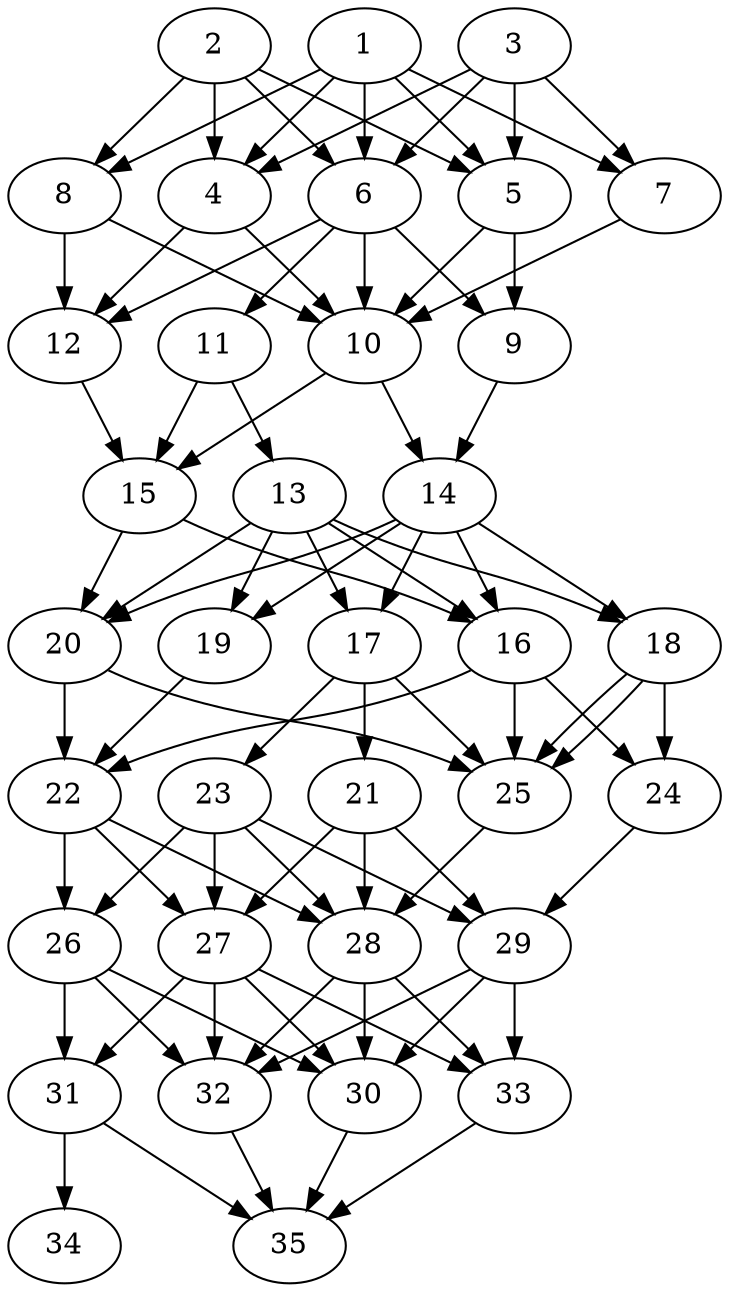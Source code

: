 // DAG automatically generated by daggen at Thu Oct  3 14:05:37 2019
// ./daggen --dot -n 35 --ccr 0.3 --fat 0.5 --regular 0.7 --density 0.9 --mindata 5242880 --maxdata 52428800 
digraph G {
  1 [size="34078720", alpha="0.15", expect_size="10223616"] 
  1 -> 4 [size ="10223616"]
  1 -> 5 [size ="10223616"]
  1 -> 6 [size ="10223616"]
  1 -> 7 [size ="10223616"]
  1 -> 8 [size ="10223616"]
  2 [size="56381440", alpha="0.09", expect_size="16914432"] 
  2 -> 4 [size ="16914432"]
  2 -> 5 [size ="16914432"]
  2 -> 6 [size ="16914432"]
  2 -> 8 [size ="16914432"]
  3 [size="116104533", alpha="0.05", expect_size="34831360"] 
  3 -> 4 [size ="34831360"]
  3 -> 5 [size ="34831360"]
  3 -> 6 [size ="34831360"]
  3 -> 7 [size ="34831360"]
  4 [size="59064320", alpha="0.12", expect_size="17719296"] 
  4 -> 10 [size ="17719296"]
  4 -> 12 [size ="17719296"]
  5 [size="165816320", alpha="0.03", expect_size="49744896"] 
  5 -> 9 [size ="49744896"]
  5 -> 10 [size ="49744896"]
  6 [size="19176107", alpha="0.10", expect_size="5752832"] 
  6 -> 9 [size ="5752832"]
  6 -> 10 [size ="5752832"]
  6 -> 11 [size ="5752832"]
  6 -> 12 [size ="5752832"]
  7 [size="135140693", alpha="0.13", expect_size="40542208"] 
  7 -> 10 [size ="40542208"]
  8 [size="116333227", alpha="0.07", expect_size="34899968"] 
  8 -> 10 [size ="34899968"]
  8 -> 12 [size ="34899968"]
  9 [size="171933013", alpha="0.02", expect_size="51579904"] 
  9 -> 14 [size ="51579904"]
  10 [size="98918400", alpha="0.05", expect_size="29675520"] 
  10 -> 14 [size ="29675520"]
  10 -> 15 [size ="29675520"]
  11 [size="114288640", alpha="0.14", expect_size="34286592"] 
  11 -> 13 [size ="34286592"]
  11 -> 15 [size ="34286592"]
  12 [size="75922773", alpha="0.09", expect_size="22776832"] 
  12 -> 15 [size ="22776832"]
  13 [size="144298667", alpha="0.12", expect_size="43289600"] 
  13 -> 16 [size ="43289600"]
  13 -> 17 [size ="43289600"]
  13 -> 18 [size ="43289600"]
  13 -> 19 [size ="43289600"]
  13 -> 20 [size ="43289600"]
  14 [size="25442987", alpha="0.09", expect_size="7632896"] 
  14 -> 16 [size ="7632896"]
  14 -> 17 [size ="7632896"]
  14 -> 18 [size ="7632896"]
  14 -> 19 [size ="7632896"]
  14 -> 20 [size ="7632896"]
  15 [size="122531840", alpha="0.10", expect_size="36759552"] 
  15 -> 16 [size ="36759552"]
  15 -> 20 [size ="36759552"]
  16 [size="143141547", alpha="0.12", expect_size="42942464"] 
  16 -> 22 [size ="42942464"]
  16 -> 24 [size ="42942464"]
  16 -> 25 [size ="42942464"]
  17 [size="66037760", alpha="0.17", expect_size="19811328"] 
  17 -> 21 [size ="19811328"]
  17 -> 23 [size ="19811328"]
  17 -> 25 [size ="19811328"]
  18 [size="171997867", alpha="0.04", expect_size="51599360"] 
  18 -> 24 [size ="51599360"]
  18 -> 25 [size ="51599360"]
  18 -> 25 [size ="51599360"]
  19 [size="72700587", alpha="0.11", expect_size="21810176"] 
  19 -> 22 [size ="21810176"]
  20 [size="85258240", alpha="0.07", expect_size="25577472"] 
  20 -> 22 [size ="25577472"]
  20 -> 25 [size ="25577472"]
  21 [size="128098987", alpha="0.05", expect_size="38429696"] 
  21 -> 27 [size ="38429696"]
  21 -> 28 [size ="38429696"]
  21 -> 29 [size ="38429696"]
  22 [size="77578240", alpha="0.08", expect_size="23273472"] 
  22 -> 26 [size ="23273472"]
  22 -> 27 [size ="23273472"]
  22 -> 28 [size ="23273472"]
  23 [size="146589013", alpha="0.04", expect_size="43976704"] 
  23 -> 26 [size ="43976704"]
  23 -> 27 [size ="43976704"]
  23 -> 28 [size ="43976704"]
  23 -> 29 [size ="43976704"]
  24 [size="86882987", alpha="0.04", expect_size="26064896"] 
  24 -> 29 [size ="26064896"]
  25 [size="158706347", alpha="0.04", expect_size="47611904"] 
  25 -> 28 [size ="47611904"]
  26 [size="83309227", alpha="0.04", expect_size="24992768"] 
  26 -> 30 [size ="24992768"]
  26 -> 31 [size ="24992768"]
  26 -> 32 [size ="24992768"]
  27 [size="22654293", alpha="0.19", expect_size="6796288"] 
  27 -> 30 [size ="6796288"]
  27 -> 31 [size ="6796288"]
  27 -> 32 [size ="6796288"]
  27 -> 33 [size ="6796288"]
  28 [size="157033813", alpha="0.06", expect_size="47110144"] 
  28 -> 30 [size ="47110144"]
  28 -> 32 [size ="47110144"]
  28 -> 33 [size ="47110144"]
  29 [size="30347947", alpha="0.14", expect_size="9104384"] 
  29 -> 30 [size ="9104384"]
  29 -> 32 [size ="9104384"]
  29 -> 33 [size ="9104384"]
  30 [size="116384427", alpha="0.11", expect_size="34915328"] 
  30 -> 35 [size ="34915328"]
  31 [size="170731520", alpha="0.01", expect_size="51219456"] 
  31 -> 34 [size ="51219456"]
  31 -> 35 [size ="51219456"]
  32 [size="52705280", alpha="0.18", expect_size="15811584"] 
  32 -> 35 [size ="15811584"]
  33 [size="115787093", alpha="0.11", expect_size="34736128"] 
  33 -> 35 [size ="34736128"]
  34 [size="144035840", alpha="0.06", expect_size="43210752"] 
  35 [size="21749760", alpha="0.13", expect_size="6524928"] 
}
